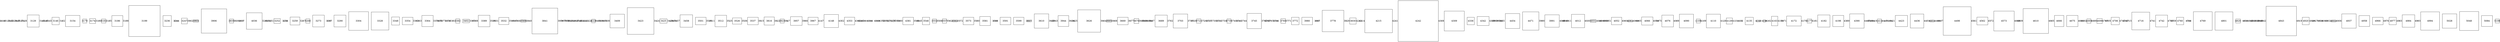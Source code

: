 digraph G {
    3118 [ shape=rectangle,width=0.361111111111,height=0.0833333333333,fixedsize=true,id=16532,type="node" ];
    3121 [ shape=rectangle,width=0,height=0,fixedsize=true,id=16535,type="node" ];
    3122 [ shape=rectangle,width=0.0694444444444,height=0.0694444444444,fixedsize=true,id=16536,type="node" ];
    3124 [ shape=rectangle,width=0,height=0,fixedsize=true,id=16538,type="node" ];
    3125 [ shape=rectangle,width=0.0555555555556,height=0.0555555555556,fixedsize=true,id=16539,type="node" ];
    3127 [ shape=rectangle,width=0,height=0,fixedsize=true,id=16541,type="node" ];
    3128 [ shape=rectangle,width=0.0555555555556,height=0.0555555555556,fixedsize=true,id=16542,type="node" ];
    3129 [ shape=rectangle,width=1.05555555556,height=1.08333333333,fixedsize=true,id=16544,type="node" ];
    3141 [ shape=rectangle,width=0.0555555555556,height=0.0555555555556,fixedsize=true,id=16556,type="node" ];
    3143 [ shape=rectangle,width=0.0555555555556,height=0.0555555555556,fixedsize=true,id=16558,type="node" ];
    3145 [ shape=rectangle,width=0,height=0,fixedsize=true,id=16560,type="node" ];
    3146 [ shape=rectangle,width=0.638888888889,height=0.666666666667,fixedsize=true,id=16561,type="node" ];
    3152 [ shape=rectangle,width=0.0555555555556,height=0.0555555555556,fixedsize=true,id=16567,type="node" ];
    3154 [ shape=rectangle,width=1.27777777778,height=1,fixedsize=true,id=16569,type="node" ];
    3170 [ shape=rectangle,width=0.361111111111,height=0.361111111111,fixedsize=true,id=16585,type="node" ];
    3174 [ shape=rectangle,width=0.527777777778,height=0.444444444444,fixedsize=true,id=16589,type="node" ];
    3180 [ shape=rectangle,width=0,height=0,fixedsize=true,id=16593,type="node" ];
    3181 [ shape=rectangle,width=0.388888888889,height=0.361111111111,fixedsize=true,id=16594,type="node" ];
    3185 [ shape=rectangle,width=0,height=0,fixedsize=true,id=16598,type="node" ];
    3186 [ shape=rectangle,width=0.972222222222,height=0.972222222222,fixedsize=true,id=16599,type="node" ];
    3198 [ shape=rectangle,width=0,height=0,fixedsize=true,id=16611,type="node" ];
    3199 [ shape=rectangle,width=2.77777777778,height=2.77777777778,fixedsize=true,id=16612,type="node" ];
    3236 [ shape=rectangle,width=0.736111111111,height=0.972222222222,fixedsize=true,id=16645,type="node" ];
    3244 [ shape=rectangle,width=0.388888888889,height=0.0972222222222,fixedsize=true,id=16652,type="node" ];
    3247 [ shape=rectangle,width=0.513888888889,height=0.513888888889,fixedsize=true,id=16655,type="node" ];
    3902 [ shape=rectangle,width=0,height=0,fixedsize=true,id=16657,type="node" ];
    3903 [ shape=rectangle,width=0.472222222222,height=0.194444444444,fixedsize=true,id=16658,type="node" ];
    3906 [ shape=rectangle,width=2.25,height=2.16666666667,fixedsize=true,id=16661,type="node" ];
    3835 [ shape=rectangle,width=0.361111111111,height=0.361111111111,fixedsize=true,id=16695,type="node" ];
    3836 [ shape=rectangle,width=0,height=0,fixedsize=true,id=16699,type="node" ];
    3837 [ shape=rectangle,width=0.361111111111,height=0.0833333333333,fixedsize=true,id=16700,type="node" ];
    4036 [ shape=rectangle,width=1.38888888889,height=1.47222222222,fixedsize=true,id=16703,type="node" ];
    3249 [ shape=rectangle,width=0,height=0,fixedsize=true,id=16716,type="node" ];
    3250 [ shape=rectangle,width=0,height=0,fixedsize=true,id=16717,type="node" ];
    3251 [ shape=rectangle,width=0,height=0,fixedsize=true,id=16718,type="node" ];
    3252 [ shape=rectangle,width=0.569444444444,height=0.444444444444,fixedsize=true,id=16719,type="node" ];
    3256 [ shape=rectangle,width=0.361111111111,height=0.0972222222222,fixedsize=true,id=16723,type="node" ];
    3259 [ shape=rectangle,width=0.861111111111,height=0.708333333333,fixedsize=true,id=16726,type="node" ];
    3267 [ shape=rectangle,width=0,height=0,fixedsize=true,id=16734,type="node" ];
    3268 [ shape=rectangle,width=0.361111111111,height=0.388888888889,fixedsize=true,id=16735,type="node" ];
    3273 [ shape=rectangle,width=1.02777777778,height=1.05555555556,fixedsize=true,id=16740,type="node" ];
    3287 [ shape=rectangle,width=0.361111111111,height=0.0833333333333,fixedsize=true,id=16754,type="node" ];
    3290 [ shape=rectangle,width=1.05555555556,height=1.05555555556,fixedsize=true,id=16757,type="node" ];
    3304 [ shape=rectangle,width=1.75,height=1.66666666667,fixedsize=true,id=16771,type="node" ];
    3328 [ shape=rectangle,width=1.55555555556,height=1.61111111111,fixedsize=true,id=16795,type="node" ];
    3348 [ shape=rectangle,width=0.694444444444,height=0.722222222222,fixedsize=true,id=16815,type="node" ];
    3354 [ shape=rectangle,width=0.944444444444,height=0.666666666667,fixedsize=true,id=16821,type="node" ];
    3362 [ shape=rectangle,width=0,height=0,fixedsize=true,id=16829,type="node" ];
    3363 [ shape=rectangle,width=0,height=0,fixedsize=true,id=16830,type="node" ];
    3364 [ shape=rectangle,width=1,height=1,fixedsize=true,id=16831,type="node" ];
    3374 [ shape=rectangle,width=0,height=0,fixedsize=true,id=16841,type="node" ];
    3375 [ shape=rectangle,width=0.0555555555556,height=0.0555555555556,fixedsize=true,id=16842,type="node" ];
    3377 [ shape=rectangle,width=0,height=0,fixedsize=true,id=16844,type="node" ];
    3378 [ shape=rectangle,width=0.361111111111,height=0.0833333333333,fixedsize=true,id=16845,type="node" ];
    3381 [ shape=rectangle,width=0,height=0,fixedsize=true,id=16848,type="node" ];
    3382 [ shape=rectangle,width=0.361111111111,height=0.388888888889,fixedsize=true,id=16849,type="node" ];
    3402 [ shape=rectangle,width=0.597222222222,height=0.319444444444,fixedsize=true,id=16854,type="node" ];
    3387 [ shape=rectangle,width=0,height=0,fixedsize=true,id=16857,type="node" ];
    3388 [ shape=rectangle,width=0,height=0,fixedsize=true,id=16858,type="node" ];
    3389 [ shape=rectangle,width=1.02777777778,height=1.02777777778,fixedsize=true,id=16859,type="node" ];
    3530 [ shape=rectangle,width=0,height=0,fixedsize=true,id=16872,type="node" ];
    3531 [ shape=rectangle,width=0,height=0,fixedsize=true,id=16873,type="node" ];
    3532 [ shape=rectangle,width=0.888888888889,height=0.638888888889,fixedsize=true,id=16874,type="node" ];
    3566 [ shape=rectangle,width=0,height=0,fixedsize=true,id=16878,type="node" ];
    3567 [ shape=rectangle,width=0,height=0,fixedsize=true,id=16879,type="node" ];
    3568 [ shape=rectangle,width=0,height=0,fixedsize=true,id=16880,type="node" ];
    3569 [ shape=rectangle,width=0.472222222222,height=0.194444444444,fixedsize=true,id=16881,type="node" ];
    3840 [ shape=rectangle,width=0,height=0,fixedsize=true,id=16884,type="node" ];
    3841 [ shape=rectangle,width=2.27777777778,height=2.30555555556,fixedsize=true,id=16885,type="node" ];
    3976 [ shape=rectangle,width=0,height=0,fixedsize=true,id=16946,type="node" ];
    3977 [ shape=rectangle,width=0,height=0,fixedsize=true,id=16947,type="node" ];
    3978 [ shape=rectangle,width=0.0555555555556,height=0.0555555555556,fixedsize=true,id=16948,type="node" ];
    4025 [ shape=rectangle,width=0,height=0,fixedsize=true,id=16950,type="node" ];
    4026 [ shape=rectangle,width=0,height=0,fixedsize=true,id=16951,type="node" ];
    4027 [ shape=rectangle,width=0,height=0,fixedsize=true,id=16952,type="node" ];
    4028 [ shape=rectangle,width=0.0555555555556,height=0.0555555555556,fixedsize=true,id=16953,type="node" ];
    4220 [ shape=rectangle,width=0,height=0,fixedsize=true,id=16955,type="node" ];
    4221 [ shape=rectangle,width=0,height=0,fixedsize=true,id=16956,type="node" ];
    4222 [ shape=rectangle,width=0,height=0,fixedsize=true,id=16957,type="node" ];
    4223 [ shape=rectangle,width=0.319444444444,height=0.319444444444,fixedsize=true,id=16958,type="node" ];
    3405 [ shape=rectangle,width=0,height=0,fixedsize=true,id=16960,type="node" ];
    3406 [ shape=rectangle,width=0,height=0,fixedsize=true,id=16961,type="node" ];
    3407 [ shape=rectangle,width=0,height=0,fixedsize=true,id=16962,type="node" ];
    3408 [ shape=rectangle,width=0,height=0,fixedsize=true,id=16963,type="node" ];
    3409 [ shape=rectangle,width=1.27777777778,height=1.22222222222,fixedsize=true,id=16964,type="node" ];
    3423 [ shape=rectangle,width=2.36111111111,height=2.38888888889,fixedsize=true,id=16978,type="node" ];
    3424 [ shape=rectangle,width=0,height=0,fixedsize=true,id=17031,type="node" ];
    3425 [ shape=rectangle,width=0.638888888889,height=0.388888888889,fixedsize=true,id=17032,type="node" ];
    3428 [ shape=rectangle,width=0.0555555555556,height=0.0555555555556,fixedsize=true,id=17035,type="node" ];
    3471 [ shape=rectangle,width=0.0694444444444,height=0.0694444444444,fixedsize=true,id=17037,type="node" ];
    3457 [ shape=rectangle,width=0,height=0,fixedsize=true,id=17039,type="node" ];
    3458 [ shape=rectangle,width=1.11111111111,height=1.11111111111,fixedsize=true,id=17040,type="node" ];
    3501 [ shape=rectangle,width=0.944444444444,height=0.666666666667,fixedsize=true,id=17056,type="node" ];
    3510 [ shape=rectangle,width=0,height=0,fixedsize=true,id=17065,type="node" ];
    3511 [ shape=rectangle,width=0,height=0,fixedsize=true,id=17066,type="node" ];
    3512 [ shape=rectangle,width=1.02777777778,height=1.02777777778,fixedsize=true,id=17067,type="node" ];
    3525 [ shape=rectangle,width=0,height=0,fixedsize=true,id=17080,type="node" ];
    3526 [ shape=rectangle,width=0.819444444444,height=0.555555555556,fixedsize=true,id=17081,type="node" ];
    3536 [ shape=rectangle,width=0,height=0,fixedsize=true,id=17085,type="node" ];
    3537 [ shape=rectangle,width=0.944444444444,height=0.666666666667,fixedsize=true,id=17086,type="node" ];
    3815 [ shape=rectangle,width=0,height=0,fixedsize=true,id=17093,type="node" ];
    3816 [ shape=rectangle,width=0.902777777778,height=0.722222222222,fixedsize=true,id=17094,type="node" ];
    3822 [ shape=rectangle,width=0,height=0,fixedsize=true,id=17100,type="node" ];
    3823 [ shape=rectangle,width=0.361111111111,height=0.361111111111,fixedsize=true,id=17101,type="node" ];
    3827 [ shape=rectangle,width=0.0555555555556,height=0.0555555555556,fixedsize=true,id=17105,type="node" ];
    3957 [ shape=rectangle,width=1.02777777778,height=0.777777777778,fixedsize=true,id=17107,type="node" ];
    3966 [ shape=rectangle,width=0,height=0,fixedsize=true,id=17116,type="node" ];
    3967 [ shape=rectangle,width=0.888888888889,height=0.666666666667,fixedsize=true,id=17117,type="node" ];
    4147 [ shape=rectangle,width=0,height=0,fixedsize=true,id=17124,type="node" ];
    4148 [ shape=rectangle,width=1.27777777778,height=1.16666666667,fixedsize=true,id=17125,type="node" ];
    4352 [ shape=rectangle,width=0,height=0,fixedsize=true,id=17139,type="node" ];
    4353 [ shape=rectangle,width=0.916666666667,height=0.680555555556,fixedsize=true,id=17140,type="node" ];
    4361 [ shape=rectangle,width=0,height=0,fixedsize=true,id=17148,type="node" ];
    4362 [ shape=rectangle,width=0.0972222222222,height=0.0972222222222,fixedsize=true,id=17149,type="node" ];
    4364 [ shape=rectangle,width=0.0555555555556,height=0.0555555555556,fixedsize=true,id=17151,type="node" ];
    4366 [ shape=rectangle,width=0.361111111111,height=0.0833333333333,fixedsize=true,id=17153,type="node" ];
    4369 [ shape=rectangle,width=0.361111111111,height=0.0833333333333,fixedsize=true,id=17156,type="node" ];
    4372 [ shape=rectangle,width=0,height=0,fixedsize=true,id=17159,type="node" ];
    4373 [ shape=rectangle,width=0.0555555555556,height=0.0555555555556,fixedsize=true,id=17160,type="node" ];
    4375 [ shape=rectangle,width=0.111111111111,height=0.111111111111,fixedsize=true,id=17162,type="node" ];
    4377 [ shape=rectangle,width=0.125,height=0.125,fixedsize=true,id=17164,type="node" ];
    4379 [ shape=rectangle,width=0,height=0,fixedsize=true,id=17166,type="node" ];
    4380 [ shape=rectangle,width=0,height=0,fixedsize=true,id=17167,type="node" ];
    4381 [ shape=rectangle,width=0.944444444444,height=0.666666666667,fixedsize=true,id=17168,type="node" ];
    3544 [ shape=rectangle,width=0,height=0,fixedsize=true,id=17176,type="node" ];
    3545 [ shape=rectangle,width=0,height=0,fixedsize=true,id=17177,type="node" ];
    3546 [ shape=rectangle,width=0.638888888889,height=0.666666666667,fixedsize=true,id=17178,type="node" ];
    3552 [ shape=rectangle,width=0.361111111111,height=0.361111111111,fixedsize=true,id=17184,type="node" ];
    3556 [ shape=rectangle,width=0,height=0,fixedsize=true,id=17188,type="node" ];
    3557 [ shape=rectangle,width=0.361111111111,height=0.388888888889,fixedsize=true,id=17189,type="node" ];
    3562 [ shape=rectangle,width=0,height=0,fixedsize=true,id=17194,type="node" ];
    3563 [ shape=rectangle,width=0.416666666667,height=0.138888888889,fixedsize=true,id=17195,type="node" ];
    3572 [ shape=rectangle,width=0,height=0,fixedsize=true,id=17198,type="node" ];
    3573 [ shape=rectangle,width=0.944444444444,height=0.666666666667,fixedsize=true,id=17199,type="node" ];
    3580 [ shape=rectangle,width=0,height=0,fixedsize=true,id=17206,type="node" ];
    3581 [ shape=rectangle,width=0.944444444444,height=0.805555555556,fixedsize=true,id=17207,type="node" ];
    3588 [ shape=rectangle,width=0.361111111111,height=0.0833333333333,fixedsize=true,id=17214,type="node" ];
    3591 [ shape=rectangle,width=0.944444444444,height=0.666666666667,fixedsize=true,id=17217,type="node" ];
    3599 [ shape=rectangle,width=0.916666666667,height=0.666666666667,fixedsize=true,id=17225,type="node" ];
    3607 [ shape=rectangle,width=0.416666666667,height=0.138888888889,fixedsize=true,id=17233,type="node" ];
    3610 [ shape=rectangle,width=1.27777777778,height=1.27777777778,fixedsize=true,id=17236,type="node" ];
    3622 [ shape=rectangle,width=0.0555555555556,height=0.0555555555556,fixedsize=true,id=17248,type="node" ];
    3943 [ shape=rectangle,width=0,height=0,fixedsize=true,id=17250,type="node" ];
    3944 [ shape=rectangle,width=0.944444444444,height=0.972222222222,fixedsize=true,id=17251,type="node" ];
    3624 [ shape=rectangle,width=0,height=0,fixedsize=true,id=17260,type="node" ];
    3625 [ shape=rectangle,width=0,height=0,fixedsize=true,id=17261,type="node" ];
    3626 [ shape=rectangle,width=2.02777777778,height=2,fixedsize=true,id=17262,type="node" ];
    3664 [ shape=rectangle,width=0,height=0,fixedsize=true,id=17300,type="node" ];
    3665 [ shape=rectangle,width=0.444444444444,height=0.194444444444,fixedsize=true,id=17301,type="node" ];
    3668 [ shape=rectangle,width=0,height=0,fixedsize=true,id=17304,type="node" ];
    3669 [ shape=rectangle,width=0.944444444444,height=0.666666666667,fixedsize=true,id=17305,type="node" ];
    3677 [ shape=rectangle,width=0,height=0,fixedsize=true,id=17313,type="node" ];
    3678 [ shape=rectangle,width=0.416666666667,height=0.444444444444,fixedsize=true,id=17314,type="node" ];
    3683 [ shape=rectangle,width=0,height=0,fixedsize=true,id=17319,type="node" ];
    3684 [ shape=rectangle,width=0.0555555555556,height=0.0555555555556,fixedsize=true,id=17320,type="node" ];
    3686 [ shape=rectangle,width=0,height=0,fixedsize=true,id=17322,type="node" ];
    3687 [ shape=rectangle,width=0.0833333333333,height=0.0833333333333,fixedsize=true,id=17323,type="node" ];
    3689 [ shape=rectangle,width=1.08333333333,height=1.05555555556,fixedsize=true,id=17325,type="node" ];
    3702 [ shape=rectangle,width=0,height=0,fixedsize=true,id=17338,type="node" ];
    3703 [ shape=rectangle,width=1.27777777778,height=1.25,fixedsize=true,id=17339,type="node" ];
    3719 [ shape=rectangle,width=0,height=0,fixedsize=true,id=17355,type="node" ];
    3720 [ shape=rectangle,width=0,height=0,fixedsize=true,id=17356,type="node" ];
    3721 [ shape=rectangle,width=0.388888888889,height=0.388888888889,fixedsize=true,id=17357,type="node" ];
    3726 [ shape=rectangle,width=0,height=0,fixedsize=true,id=17362,type="node" ];
    3727 [ shape=rectangle,width=0.361111111111,height=0.0833333333333,fixedsize=true,id=17363,type="node" ];
    3730 [ shape=rectangle,width=0,height=0,fixedsize=true,id=17366,type="node" ];
    3731 [ shape=rectangle,width=0.361111111111,height=0.0833333333333,fixedsize=true,id=17367,type="node" ];
    3734 [ shape=rectangle,width=0,height=0,fixedsize=true,id=17370,type="node" ];
    3735 [ shape=rectangle,width=0.361111111111,height=0.388888888889,fixedsize=true,id=17371,type="node" ];
    3740 [ shape=rectangle,width=0,height=0,fixedsize=true,id=17376,type="node" ];
    3741 [ shape=rectangle,width=0.361111111111,height=0.0833333333333,fixedsize=true,id=17377,type="node" ];
    3744 [ shape=rectangle,width=0,height=0,fixedsize=true,id=17380,type="node" ];
    3745 [ shape=rectangle,width=1.27777777778,height=1.36111111111,fixedsize=true,id=17381,type="node" ];
    3762 [ shape=rectangle,width=0,height=0,fixedsize=true,id=17398,type="node" ];
    3763 [ shape=rectangle,width=0.0555555555556,height=0.0555555555556,fixedsize=true,id=17399,type="node" ];
    3765 [ shape=rectangle,width=0,height=0,fixedsize=true,id=17401,type="node" ];
    3766 [ shape=rectangle,width=0.361111111111,height=0.0833333333333,fixedsize=true,id=17402,type="node" ];
    3769 [ shape=rectangle,width=0.416666666667,height=0.416666666667,fixedsize=true,id=17405,type="node" ];
    3771 [ shape=rectangle,width=0,height=0,fixedsize=true,id=17407,type="node" ];
    3772 [ shape=rectangle,width=0.666666666667,height=0.666666666667,fixedsize=true,id=17408,type="node" ];
    3980 [ shape=rectangle,width=0.944444444444,height=0.666666666667,fixedsize=true,id=17414,type="node" ];
    3987 [ shape=rectangle,width=0.361111111111,height=0.0833333333333,fixedsize=true,id=17421,type="node" ];
    3778 [ shape=rectangle,width=1.91666666667,height=1.91666666667,fixedsize=true,id=17424,type="node" ];
    3829 [ shape=rectangle,width=0,height=0,fixedsize=true,id=17461,type="node" ];
    3830 [ shape=rectangle,width=0.569444444444,height=0.555555555556,fixedsize=true,id=17462,type="node" ];
    4213 [ shape=rectangle,width=0,height=0,fixedsize=true,id=17467,type="node" ];
    4214 [ shape=rectangle,width=0,height=0,fixedsize=true,id=17468,type="node" ];
    4215 [ shape=rectangle,width=2.44444444444,height=2.09722222222,fixedsize=true,id=17469,type="node" ];
    4241 [ shape=rectangle,width=0,height=0,fixedsize=true,id=17488,type="node" ];
    4242 [ shape=rectangle,width=3.56944444444,height=3.65277777778,fixedsize=true,id=17489,type="node" ];
    4308 [ shape=rectangle,width=0,height=0,fixedsize=true,id=17555,type="node" ];
    4309 [ shape=rectangle,width=1.77777777778,height=1.77777777778,fixedsize=true,id=17556,type="node" ];
    4336 [ shape=rectangle,width=0.638888888889,height=0.666666666667,fixedsize=true,id=17583,type="node" ];
    4342 [ shape=rectangle,width=1.05555555556,height=0.805555555556,fixedsize=true,id=17589,type="node" ];
    4350 [ shape=rectangle,width=0.0555555555556,height=0.0555555555556,fixedsize=true,id=17597,type="node" ];
    3953 [ shape=rectangle,width=0,height=0,fixedsize=true,id=17599,type="node" ];
    3954 [ shape=rectangle,width=0,height=0,fixedsize=true,id=17600,type="node" ];
    3955 [ shape=rectangle,width=0.0972222222222,height=0.0972222222222,fixedsize=true,id=17601,type="node" ];
    4454 [ shape=rectangle,width=1.27777777778,height=1.33333333333,fixedsize=true,id=17603,type="node" ];
    4471 [ shape=rectangle,width=1.44444444444,height=1.63888888889,fixedsize=true,id=17620,type="node" ];
    3990 [ shape=rectangle,width=0,height=0,fixedsize=true,id=17644,type="node" ];
    3991 [ shape=rectangle,width=1.27777777778,height=1.11111111111,fixedsize=true,id=17645,type="node" ];
    4008 [ shape=rectangle,width=0.0555555555556,height=0.0555555555556,fixedsize=true,id=17662,type="node" ];
    4010 [ shape=rectangle,width=0,height=0,fixedsize=true,id=17664,type="node" ];
    4011 [ shape=rectangle,width=0,height=0,fixedsize=true,id=17665,type="node" ];
    4012 [ shape=rectangle,width=1.16666666667,height=1.19444444444,fixedsize=true,id=17666,type="node" ];
    4030 [ shape=rectangle,width=0,height=0,fixedsize=true,id=17679,type="node" ];
    4031 [ shape=rectangle,width=0.5,height=0.25,fixedsize=true,id=17680,type="node" ];
    4034 [ shape=rectangle,width=0.0555555555556,height=0.0555555555556,fixedsize=true,id=17683,type="node" ];
    4049 [ shape=rectangle,width=0,height=0,fixedsize=true,id=17685,type="node" ];
    4050 [ shape=rectangle,width=0,height=0,fixedsize=true,id=17686,type="node" ];
    4051 [ shape=rectangle,width=0,height=0,fixedsize=true,id=17687,type="node" ];
    4052 [ shape=rectangle,width=0.916666666667,height=0.666666666667,fixedsize=true,id=17688,type="node" ];
    4060 [ shape=rectangle,width=0,height=0,fixedsize=true,id=17696,type="node" ];
    4061 [ shape=rectangle,width=0.444444444444,height=0.152777777778,fixedsize=true,id=17697,type="node" ];
    4064 [ shape=rectangle,width=0,height=0,fixedsize=true,id=17700,type="node" ];
    4065 [ shape=rectangle,width=0,height=0,fixedsize=true,id=17701,type="node" ];
    4066 [ shape=rectangle,width=1,height=0.722222222222,fixedsize=true,id=17702,type="node" ];
    4074 [ shape=rectangle,width=0,height=0,fixedsize=true,id=17710,type="node" ];
    4075 [ shape=rectangle,width=0,height=0,fixedsize=true,id=17711,type="node" ];
    4076 [ shape=rectangle,width=1.02777777778,height=1.05555555556,fixedsize=true,id=17712,type="node" ];
    4089 [ shape=rectangle,width=0,height=0,fixedsize=true,id=17725,type="node" ];
    4090 [ shape=rectangle,width=1.25,height=1.22222222222,fixedsize=true,id=17726,type="node" ];
    4105 [ shape=rectangle,width=0.361111111111,height=0.361111111111,fixedsize=true,id=17741,type="node" ];
    4109 [ shape=rectangle,width=0,height=0,fixedsize=true,id=17745,type="node" ];
    4110 [ shape=rectangle,width=1.25,height=1.22222222222,fixedsize=true,id=17746,type="node" ];
    4128 [ shape=rectangle,width=0,height=0,fixedsize=true,id=17763,type="node" ];
    4129 [ shape=rectangle,width=0.541666666667,height=0.541666666667,fixedsize=true,id=17764,type="node" ];
    4131 [ shape=rectangle,width=0,height=0,fixedsize=true,id=17766,type="node" ];
    4132 [ shape=rectangle,width=0.361111111111,height=0.0833333333333,fixedsize=true,id=17767,type="node" ];
    4135 [ shape=rectangle,width=0.722222222222,height=0.666666666667,fixedsize=true,id=17770,type="node" ];
    4140 [ shape=rectangle,width=0.388888888889,height=0.138888888889,fixedsize=true,id=17776,type="node" ];
    4144 [ shape=rectangle,width=0.194444444444,height=0.194444444444,fixedsize=true,id=17779,type="node" ];
    4162 [ shape=rectangle,width=0,height=0,fixedsize=true,id=17781,type="node" ];
    4163 [ shape=rectangle,width=0.555555555556,height=0.847222222222,fixedsize=true,id=17782,type="node" ];
    4170 [ shape=rectangle,width=0,height=0,fixedsize=true,id=17789,type="node" ];
    4171 [ shape=rectangle,width=0,height=0,fixedsize=true,id=17790,type="node" ];
    4172 [ shape=rectangle,width=1.29166666667,height=0.888888888889,fixedsize=true,id=17791,type="node" ];
    4176 [ shape=rectangle,width=0,height=0,fixedsize=true,id=17795,type="node" ];
    4177 [ shape=rectangle,width=0.416666666667,height=0.361111111111,fixedsize=true,id=17796,type="node" ];
    4181 [ shape=rectangle,width=0,height=0,fixedsize=true,id=17800,type="node" ];
    4182 [ shape=rectangle,width=1.08333333333,height=1.08333333333,fixedsize=true,id=17801,type="node" ];
    4198 [ shape=rectangle,width=0.972222222222,height=1,fixedsize=true,id=17816,type="node" ];
    4389 [ shape=rectangle,width=0,height=0,fixedsize=true,id=17831,type="node" ];
    4390 [ shape=rectangle,width=1.27777777778,height=1.27777777778,fixedsize=true,id=17832,type="node" ];
    4407 [ shape=rectangle,width=0,height=0,fixedsize=true,id=17849,type="node" ];
    4408 [ shape=rectangle,width=0.0972222222222,height=0.0972222222222,fixedsize=true,id=17850,type="node" ];
    4410 [ shape=rectangle,width=0.0555555555556,height=0.0555555555556,fixedsize=true,id=17852,type="node" ];
    4412 [ shape=rectangle,width=0.361111111111,height=0.361111111111,fixedsize=true,id=17854,type="node" ];
    4417 [ shape=rectangle,width=0.0555555555556,height=0.0555555555556,fixedsize=true,id=17858,type="node" ];
    4419 [ shape=rectangle,width=0.0972222222222,height=0.0972222222222,fixedsize=true,id=17860,type="node" ];
    4421 [ shape=rectangle,width=0.0555555555556,height=0.0555555555556,fixedsize=true,id=17862,type="node" ];
    4423 [ shape=rectangle,width=1.08333333333,height=1,fixedsize=true,id=17864,type="node" ];
    4436 [ shape=rectangle,width=1.19444444444,height=1.25,fixedsize=true,id=17877,type="node" ];
    4450 [ shape=rectangle,width=0,height=0,fixedsize=true,id=17891,type="node" ];
    4451 [ shape=rectangle,width=0.416666666667,height=0.152777777778,fixedsize=true,id=17892,type="node" ];
    4496 [ shape=rectangle,width=0,height=0,fixedsize=true,id=17895,type="node" ];
    4497 [ shape=rectangle,width=0,height=0,fixedsize=true,id=17896,type="node" ];
    4498 [ shape=rectangle,width=2.47222222222,height=2.55555555556,fixedsize=true,id=17897,type="node" ];
    4561 [ shape=rectangle,width=0,height=0,fixedsize=true,id=17958,type="node" ];
    4562 [ shape=rectangle,width=0.972222222222,height=0.694444444444,fixedsize=true,id=17959,type="node" ];
    4572 [ shape=rectangle,width=0,height=0,fixedsize=true,id=17968,type="node" ];
    4573 [ shape=rectangle,width=1.80555555556,height=1.77777777778,fixedsize=true,id=17969,type="node" ];
    4608 [ shape=rectangle,width=0,height=0,fixedsize=true,id=18004,type="node" ];
    4609 [ shape=rectangle,width=0,height=0,fixedsize=true,id=18005,type="node" ];
    4610 [ shape=rectangle,width=2.25,height=2.22222222222,fixedsize=true,id=18006,type="node" ];
    4665 [ shape=rectangle,width=0,height=0,fixedsize=true,id=18060,type="node" ];
    4666 [ shape=rectangle,width=0.833333333333,height=1,fixedsize=true,id=18061,type="node" ];
    4675 [ shape=rectangle,width=1,height=1,fixedsize=true,id=18070,type="node" ];
    4691 [ shape=rectangle,width=0,height=0,fixedsize=true,id=18086,type="node" ];
    4692 [ shape=rectangle,width=0,height=0,fixedsize=true,id=18087,type="node" ];
    4693 [ shape=rectangle,width=0.361111111111,height=0.388888888889,fixedsize=true,id=18088,type="node" ];
    4698 [ shape=rectangle,width=0,height=0,fixedsize=true,id=18093,type="node" ];
    4699 [ shape=rectangle,width=0.472222222222,height=0.444444444444,fixedsize=true,id=18094,type="node" ];
    4704 [ shape=rectangle,width=0,height=0,fixedsize=true,id=18099,type="node" ];
    4705 [ shape=rectangle,width=0,height=0,fixedsize=true,id=18100,type="node" ];
    4706 [ shape=rectangle,width=0.722222222222,height=0.666666666667,fixedsize=true,id=18101,type="node" ];
    4712 [ shape=rectangle,width=0,height=0,fixedsize=true,id=18107,type="node" ];
    4713 [ shape=rectangle,width=0.0555555555556,height=0.0555555555556,fixedsize=true,id=18108,type="node" ];
    4715 [ shape=rectangle,width=0,height=0,fixedsize=true,id=18110,type="node" ];
    4716 [ shape=rectangle,width=1.58333333333,height=1.58333333333,fixedsize=true,id=18111,type="node" ];
    4741 [ shape=rectangle,width=0,height=0,fixedsize=true,id=18136,type="node" ];
    4742 [ shape=rectangle,width=1.05555555556,height=1.05555555556,fixedsize=true,id=18137,type="node" ];
    4758 [ shape=rectangle,width=0,height=0,fixedsize=true,id=18153,type="node" ];
    4759 [ shape=rectangle,width=0,height=0,fixedsize=true,id=18154,type="node" ];
    4760 [ shape=rectangle,width=0.638888888889,height=0.666666666667,fixedsize=true,id=18155,type="node" ];
    4766 [ shape=rectangle,width=0.361111111111,height=0.0833333333333,fixedsize=true,id=18161,type="node" ];
    4769 [ shape=rectangle,width=1.66666666667,height=1.66666666667,fixedsize=true,id=18164,type="node" ];
    4801 [ shape=rectangle,width=1.58333333333,height=1.63888888889,fixedsize=true,id=18196,type="node" ];
    4829 [ shape=rectangle,width=0.416666666667,height=0.361111111111,fixedsize=true,id=18224,type="node" ];
    4830 [ shape=rectangle,width=0.361111111111,height=0.0833333333333,fixedsize=true,id=18228,type="node" ];
    4833 [ shape=rectangle,width=0.0555555555556,height=0.0555555555556,fixedsize=true,id=18231,type="node" ];
    4838 [ shape=rectangle,width=0,height=0,fixedsize=true,id=18233,type="node" ];
    4839 [ shape=rectangle,width=0,height=0,fixedsize=true,id=18234,type="node" ];
    4840 [ shape=rectangle,width=0.0555555555556,height=0.0555555555556,fixedsize=true,id=18235,type="node" ];
    4842 [ shape=rectangle,width=0,height=0,fixedsize=true,id=18237,type="node" ];
    4843 [ shape=rectangle,width=2.69444444444,height=2.63888888889,fixedsize=true,id=18238,type="node" ];
    4919 [ shape=rectangle,width=0,height=0,fixedsize=true,id=18314,type="node" ];
    4920 [ shape=rectangle,width=0.611111111111,height=0.666666666667,fixedsize=true,id=18315,type="node" ];
    4926 [ shape=rectangle,width=0,height=0,fixedsize=true,id=18321,type="node" ];
    4927 [ shape=rectangle,width=0,height=0,fixedsize=true,id=18322,type="node" ];
    4928 [ shape=rectangle,width=0.361111111111,height=0.0833333333333,fixedsize=true,id=18323,type="node" ];
    4931 [ shape=rectangle,width=0,height=0,fixedsize=true,id=18326,type="node" ];
    4932 [ shape=rectangle,width=0,height=0,fixedsize=true,id=18327,type="node" ];
    4933 [ shape=rectangle,width=0.416666666667,height=0.152777777778,fixedsize=true,id=18328,type="node" ];
    4936 [ shape=rectangle,width=0,height=0,fixedsize=true,id=18331,type="node" ];
    4937 [ shape=rectangle,width=1.27777777778,height=1.27777777778,fixedsize=true,id=18332,type="node" ];
    4958 [ shape=rectangle,width=0.944444444444,height=0.972222222222,fixedsize=true,id=18353,type="node" ];
    4966 [ shape=rectangle,width=0.944444444444,height=0.666666666667,fixedsize=true,id=18361,type="node" ];
    4976 [ shape=rectangle,width=0,height=0,fixedsize=true,id=18370,type="node" ];
    4977 [ shape=rectangle,width=0.638888888889,height=0.666666666667,fixedsize=true,id=18371,type="node" ];
    4983 [ shape=rectangle,width=0,height=0,fixedsize=true,id=18377,type="node" ];
    4984 [ shape=rectangle,width=1.11111111111,height=1.11111111111,fixedsize=true,id=18378,type="node" ];
    4993 [ shape=rectangle,width=0,height=0,fixedsize=true,id=18387,type="node" ];
    4994 [ shape=rectangle,width=1.66666666667,height=1.63888888889,fixedsize=true,id=18388,type="node" ];
    5028 [ shape=rectangle,width=1.27777777778,height=1.27777777778,fixedsize=true,id=18420,type="node" ];
    5048 [ shape=rectangle,width=1.69444444444,height=1.69444444444,fixedsize=true,id=18440,type="node" ];
    5084 [ shape=rectangle,width=0.972222222222,height=0.972222222222,fixedsize=true,id=18475,type="node" ];
    5100 [ shape=rectangle,width=0.361111111111,height=0.361111111111,fixedsize=true,id=18489,type="node" ];
}
